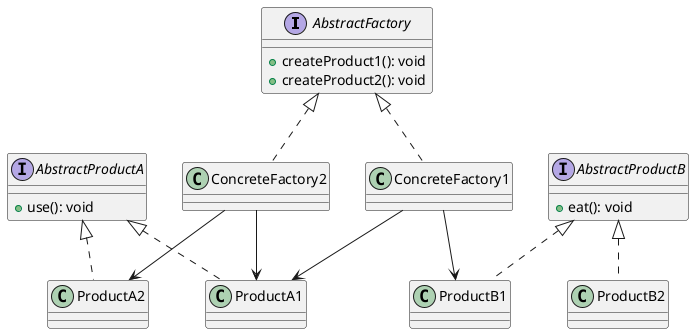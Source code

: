 @startuml

Interface AbstractFactory {
	+ createProduct1(): void
	+ createProduct2(): void
}

Interface AbstractProductA {
	+ use(): void
}

class ConcreteFactory1 implements AbstractFactory {}
class ConcreteFactory2 implements AbstractFactory {}



class ProductA1 implements AbstractProductA {}
class ProductA2 implements AbstractProductA {}

ConcreteFactory1 --> ProductA1
ConcreteFactory1 --> ProductB1

Interface AbstractProductB {
	+ eat(): void
}

class ProductB1 implements AbstractProductB {}
class ProductB2 implements AbstractProductB {}

ConcreteFactory2 --> ProductA1
ConcreteFactory2 --> ProductA2


@enduml